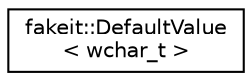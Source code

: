 digraph "Graphical Class Hierarchy"
{
  edge [fontname="Helvetica",fontsize="10",labelfontname="Helvetica",labelfontsize="10"];
  node [fontname="Helvetica",fontsize="10",shape=record];
  rankdir="LR";
  Node1 [label="fakeit::DefaultValue\l\< wchar_t \>",height=0.2,width=0.4,color="black", fillcolor="white", style="filled",URL="$d9/d97/structfakeit_1_1DefaultValue_3_01wchar__t_01_4.html"];
}
